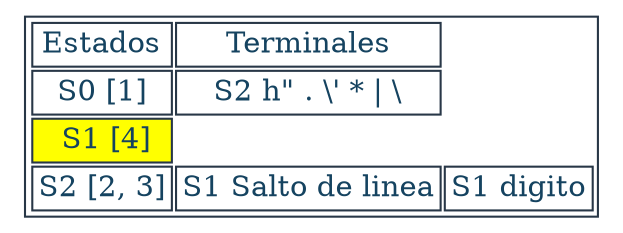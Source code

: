 digraph T {
aHtmlTable [
   shape=plaintext
   color="#283747" fontcolor="#154360" label=<

   <table border='1' cellborder='1'>
   <tr>
      <td>Estados</td>
      <td>Terminales</td>
   </tr><tr><td>S0 [1]</td><td>S2 h" . \' * | \</td></tr><tr><td bgcolor="yellow"> S1 [4]</td></tr><tr><td>S2 [2, 3]</td><td>S1 Salto de linea</td><td>S1 digito</td></tr></table>

   >]; 

}